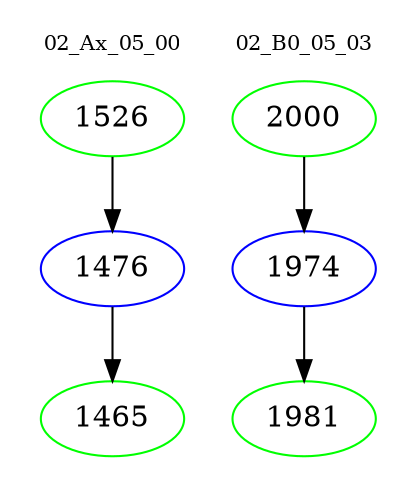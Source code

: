 digraph{
subgraph cluster_0 {
color = white
label = "02_Ax_05_00";
fontsize=10;
T0_1526 [label="1526", color="green"]
T0_1526 -> T0_1476 [color="black"]
T0_1476 [label="1476", color="blue"]
T0_1476 -> T0_1465 [color="black"]
T0_1465 [label="1465", color="green"]
}
subgraph cluster_1 {
color = white
label = "02_B0_05_03";
fontsize=10;
T1_2000 [label="2000", color="green"]
T1_2000 -> T1_1974 [color="black"]
T1_1974 [label="1974", color="blue"]
T1_1974 -> T1_1981 [color="black"]
T1_1981 [label="1981", color="green"]
}
}
